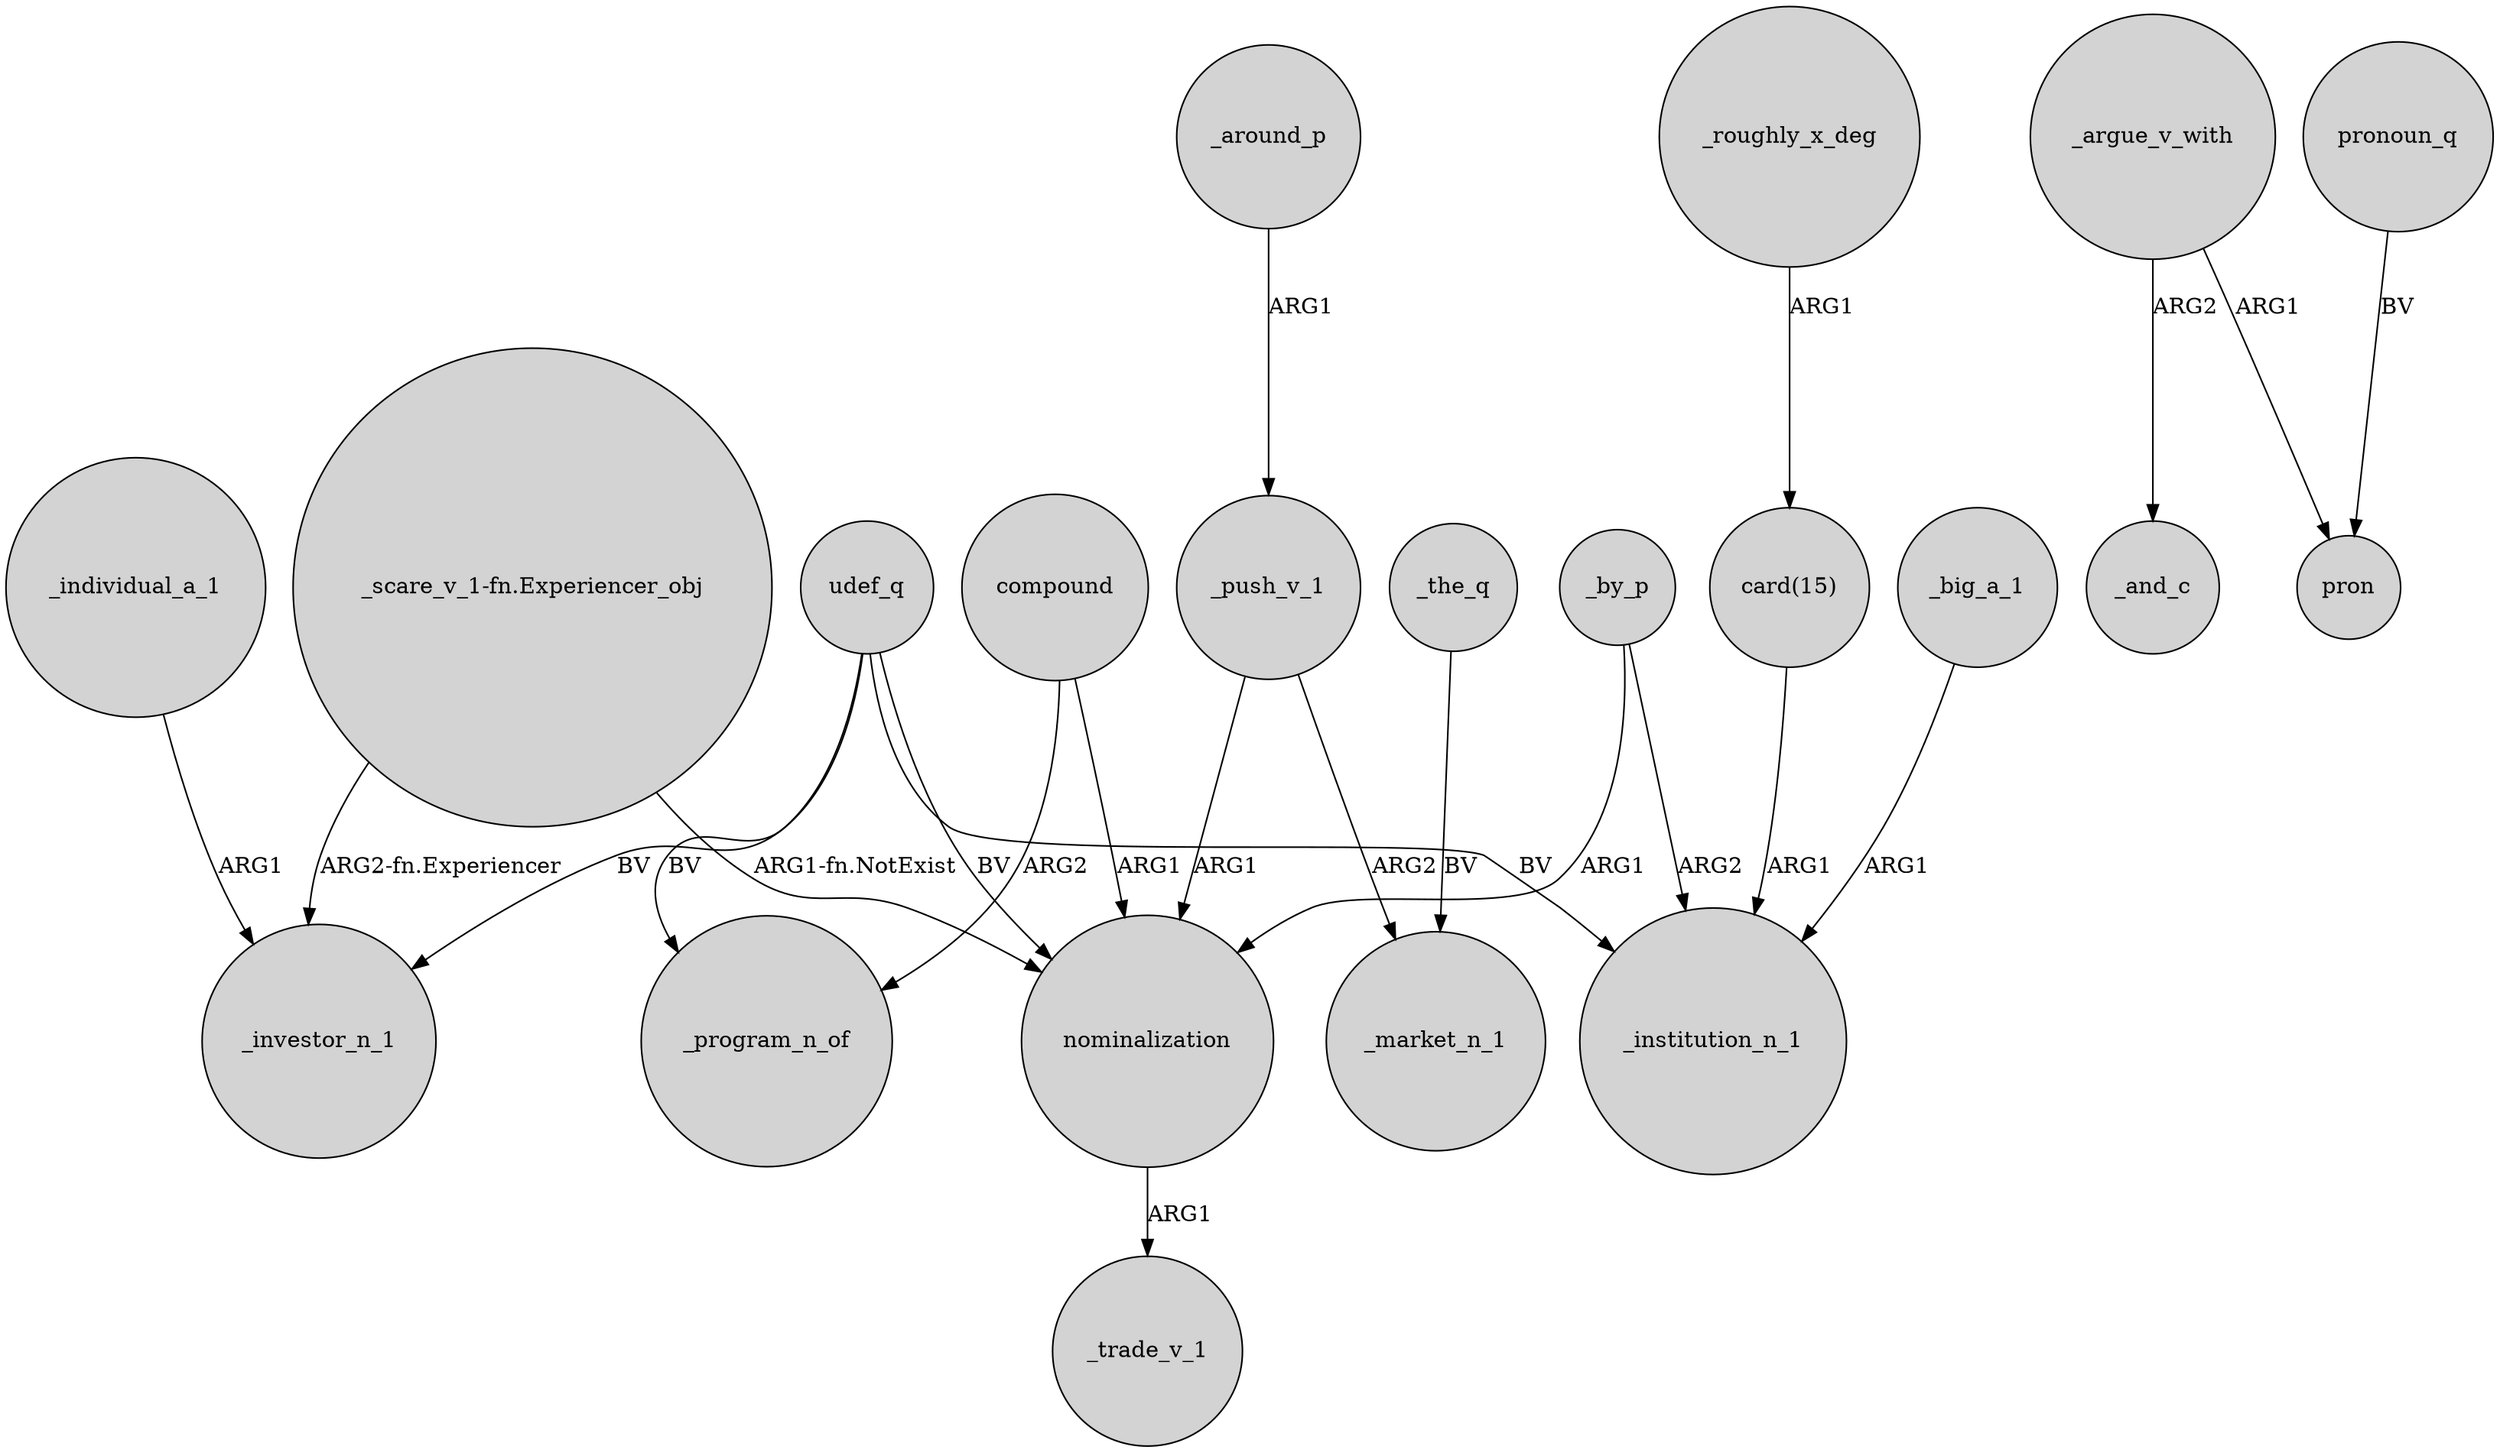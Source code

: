 digraph {
	node [shape=circle style=filled]
	compound -> _program_n_of [label=ARG2]
	"_scare_v_1-fn.Experiencer_obj" -> _investor_n_1 [label="ARG2-fn.Experiencer"]
	_push_v_1 -> nominalization [label=ARG1]
	_around_p -> _push_v_1 [label=ARG1]
	udef_q -> _investor_n_1 [label=BV]
	_push_v_1 -> _market_n_1 [label=ARG2]
	udef_q -> _program_n_of [label=BV]
	nominalization -> _trade_v_1 [label=ARG1]
	udef_q -> _institution_n_1 [label=BV]
	_argue_v_with -> pron [label=ARG1]
	_roughly_x_deg -> "card(15)" [label=ARG1]
	pronoun_q -> pron [label=BV]
	_by_p -> nominalization [label=ARG1]
	"card(15)" -> _institution_n_1 [label=ARG1]
	_individual_a_1 -> _investor_n_1 [label=ARG1]
	_big_a_1 -> _institution_n_1 [label=ARG1]
	udef_q -> nominalization [label=BV]
	_by_p -> _institution_n_1 [label=ARG2]
	_argue_v_with -> _and_c [label=ARG2]
	_the_q -> _market_n_1 [label=BV]
	"_scare_v_1-fn.Experiencer_obj" -> nominalization [label="ARG1-fn.NotExist"]
	compound -> nominalization [label=ARG1]
}
